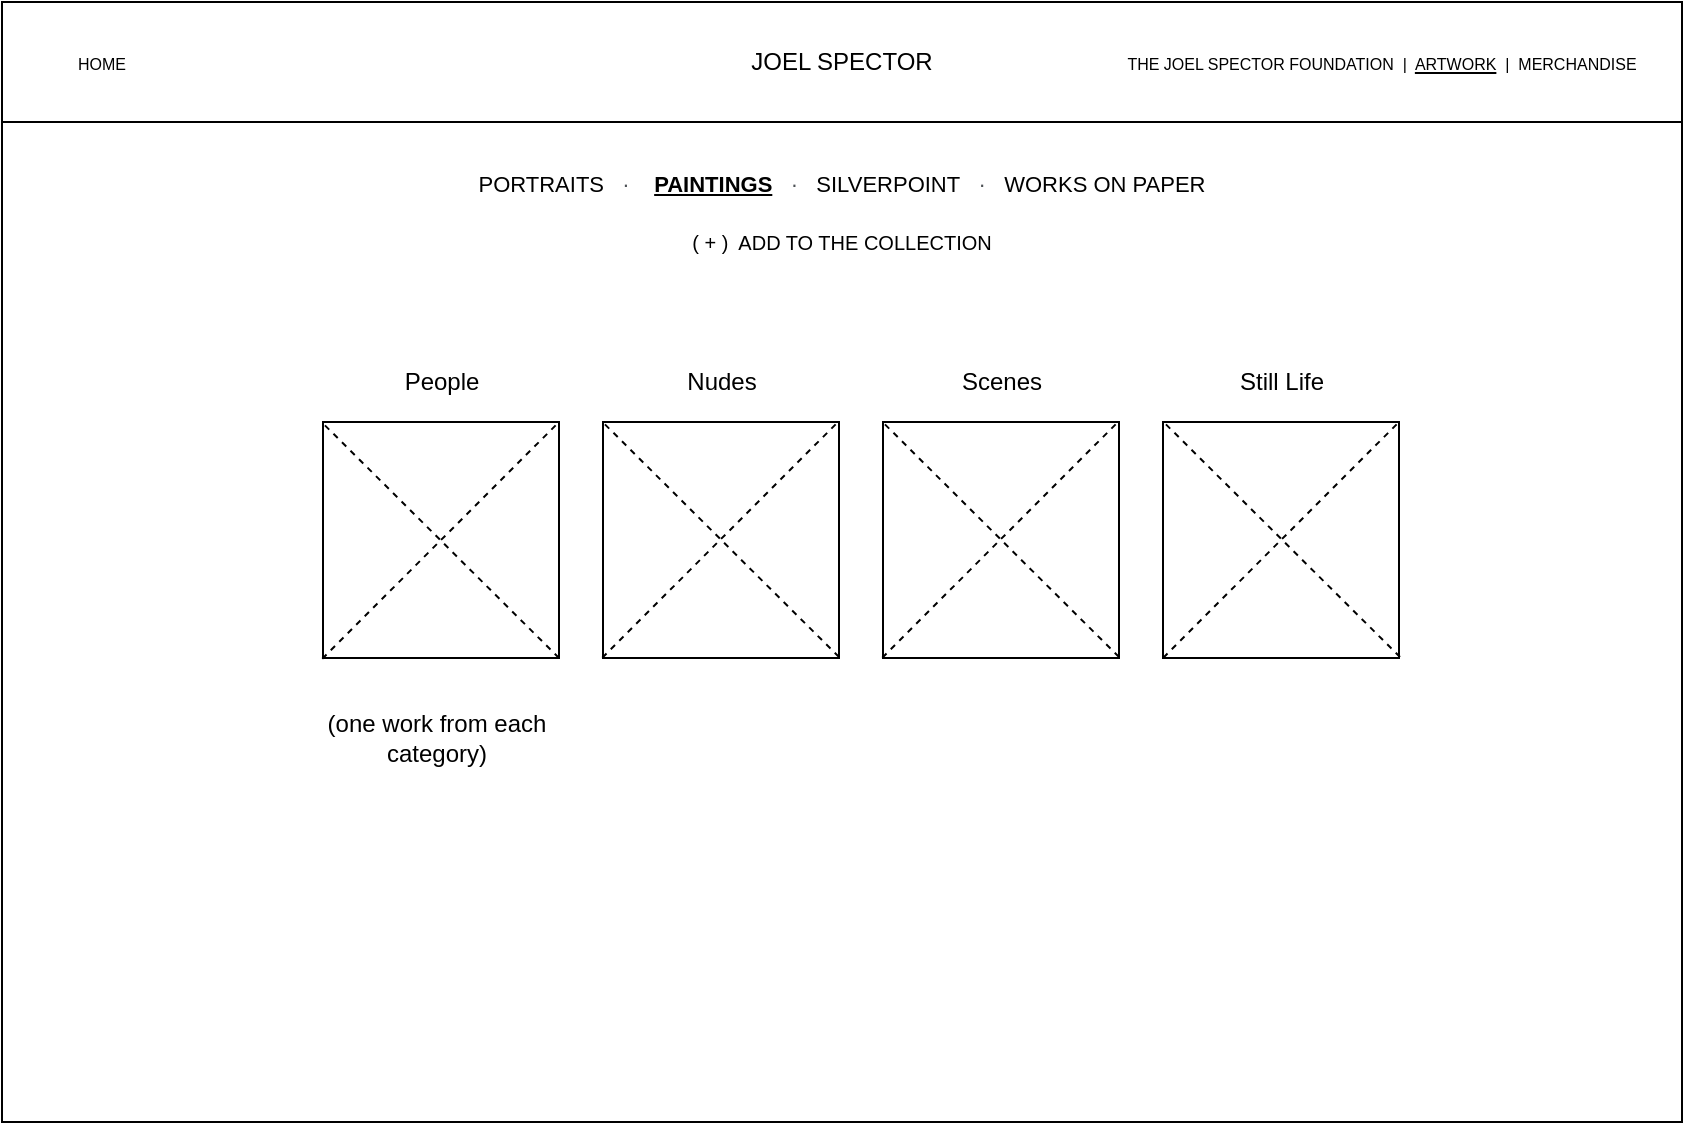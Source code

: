 <mxfile version="11.2.5" type="device" pages="1"><diagram id="7JfKd21CSEncSJBOr93t" name="Page-1"><mxGraphModel dx="755" dy="620" grid="1" gridSize="10" guides="1" tooltips="1" connect="1" arrows="1" fold="1" page="1" pageScale="1" pageWidth="1100" pageHeight="850" math="0" shadow="0"><root><mxCell id="0"/><mxCell id="1" parent="0"/><mxCell id="WOnNKZuKjgpSHc_MgAGr-1" value="" style="rounded=0;whiteSpace=wrap;html=1;" vertex="1" parent="1"><mxGeometry x="120" y="80" width="840" height="560" as="geometry"/></mxCell><mxCell id="WOnNKZuKjgpSHc_MgAGr-2" value="JOEL SPECTOR" style="rounded=0;whiteSpace=wrap;html=1;" vertex="1" parent="1"><mxGeometry x="120" y="80" width="840" height="60" as="geometry"/></mxCell><mxCell id="WOnNKZuKjgpSHc_MgAGr-3" value="&lt;font style=&quot;font-size: 8px&quot;&gt;HOME&lt;/font&gt;" style="text;html=1;strokeColor=none;fillColor=none;align=center;verticalAlign=middle;whiteSpace=wrap;rounded=0;" vertex="1" parent="1"><mxGeometry x="150" y="100" width="40" height="20" as="geometry"/></mxCell><mxCell id="WOnNKZuKjgpSHc_MgAGr-4" value="&lt;font style=&quot;font-size: 8px&quot;&gt;THE JOEL SPECTOR FOUNDATION&amp;nbsp; |&amp;nbsp; &lt;u&gt;ARTWORK&lt;/u&gt;&amp;nbsp; |&amp;nbsp; MERCHANDISE&lt;/font&gt;" style="text;html=1;strokeColor=none;fillColor=none;align=center;verticalAlign=middle;whiteSpace=wrap;rounded=0;" vertex="1" parent="1"><mxGeometry x="660" y="100" width="300" height="20" as="geometry"/></mxCell><mxCell id="WOnNKZuKjgpSHc_MgAGr-5" value="&lt;font style=&quot;font-size: 11px&quot;&gt;&lt;font style=&quot;font-size: 11px&quot; face=&quot;Helvetica&quot;&gt;PORTRAITS&amp;nbsp; &amp;nbsp;&lt;span style=&quot;color: rgb(77 , 81 , 86) ; text-align: left ; background-color: rgb(255 , 255 , 255)&quot;&gt;·&amp;nbsp; &amp;nbsp;&lt;/span&gt;&amp;nbsp;&lt;u&gt;&lt;b&gt;PAINTINGS&lt;/b&gt;&lt;/u&gt;&amp;nbsp; &amp;nbsp;&lt;span style=&quot;color: rgb(77 , 81 , 86) ; text-align: left ; background-color: rgb(255 , 255 , 255)&quot;&gt;·&lt;/span&gt;&amp;nbsp; &amp;nbsp;SILVERPOINT&amp;nbsp; &amp;nbsp;&lt;span style=&quot;color: rgb(77 , 81 , 86) ; text-align: left ; background-color: rgb(255 , 255 , 255)&quot;&gt;·&lt;/span&gt;&amp;nbsp; &amp;nbsp;WORKS ON PAPER&lt;br&gt;&lt;br&gt;&lt;/font&gt;&lt;font style=&quot;font-size: 10px&quot; face=&quot;Helvetica&quot;&gt;( + )&amp;nbsp; ADD TO THE COLLECTION&lt;/font&gt;&lt;/font&gt;" style="text;html=1;strokeColor=none;fillColor=none;align=center;verticalAlign=middle;whiteSpace=wrap;rounded=0;fontFamily=ROBOTO;" vertex="1" parent="1"><mxGeometry x="120" y="160" width="840" height="50" as="geometry"/></mxCell><mxCell id="WOnNKZuKjgpSHc_MgAGr-6" value="" style="whiteSpace=wrap;html=1;aspect=fixed;" vertex="1" parent="1"><mxGeometry x="280.5" y="290" width="118" height="118" as="geometry"/></mxCell><mxCell id="WOnNKZuKjgpSHc_MgAGr-7" value="" style="endArrow=none;dashed=1;html=1;entryX=0.997;entryY=0.003;entryDx=0;entryDy=0;entryPerimeter=0;exitX=-0.003;exitY=1.003;exitDx=0;exitDy=0;exitPerimeter=0;" edge="1" parent="1" source="WOnNKZuKjgpSHc_MgAGr-6" target="WOnNKZuKjgpSHc_MgAGr-6"><mxGeometry width="50" height="50" relative="1" as="geometry"><mxPoint x="520" y="440" as="sourcePoint"/><mxPoint x="570" y="390" as="targetPoint"/></mxGeometry></mxCell><mxCell id="WOnNKZuKjgpSHc_MgAGr-8" value="" style="endArrow=none;dashed=1;html=1;entryX=-0.003;entryY=0.003;entryDx=0;entryDy=0;entryPerimeter=0;exitX=1;exitY=1;exitDx=0;exitDy=0;exitPerimeter=0;" edge="1" parent="1" source="WOnNKZuKjgpSHc_MgAGr-6" target="WOnNKZuKjgpSHc_MgAGr-6"><mxGeometry width="50" height="50" relative="1" as="geometry"><mxPoint x="530" y="450" as="sourcePoint"/><mxPoint x="580" y="400" as="targetPoint"/></mxGeometry></mxCell><mxCell id="WOnNKZuKjgpSHc_MgAGr-9" value="(one work from each category)" style="text;html=1;strokeColor=none;fillColor=none;align=center;verticalAlign=middle;whiteSpace=wrap;rounded=0;" vertex="1" parent="1"><mxGeometry x="280" y="420" width="115" height="56" as="geometry"/></mxCell><mxCell id="WOnNKZuKjgpSHc_MgAGr-11" value="" style="whiteSpace=wrap;html=1;aspect=fixed;" vertex="1" parent="1"><mxGeometry x="420.5" y="290" width="118" height="118" as="geometry"/></mxCell><mxCell id="WOnNKZuKjgpSHc_MgAGr-12" value="" style="whiteSpace=wrap;html=1;aspect=fixed;" vertex="1" parent="1"><mxGeometry x="560.5" y="290" width="118" height="118" as="geometry"/></mxCell><mxCell id="WOnNKZuKjgpSHc_MgAGr-13" value="" style="whiteSpace=wrap;html=1;aspect=fixed;" vertex="1" parent="1"><mxGeometry x="700.5" y="290" width="118" height="118" as="geometry"/></mxCell><mxCell id="WOnNKZuKjgpSHc_MgAGr-14" value="People" style="text;html=1;strokeColor=none;fillColor=none;align=center;verticalAlign=middle;whiteSpace=wrap;rounded=0;" vertex="1" parent="1"><mxGeometry x="320" y="260" width="40" height="20" as="geometry"/></mxCell><mxCell id="WOnNKZuKjgpSHc_MgAGr-15" value="Nudes" style="text;html=1;strokeColor=none;fillColor=none;align=center;verticalAlign=middle;whiteSpace=wrap;rounded=0;" vertex="1" parent="1"><mxGeometry x="459.5" y="260" width="40" height="20" as="geometry"/></mxCell><mxCell id="WOnNKZuKjgpSHc_MgAGr-16" value="Scenes" style="text;html=1;strokeColor=none;fillColor=none;align=center;verticalAlign=middle;whiteSpace=wrap;rounded=0;" vertex="1" parent="1"><mxGeometry x="599.5" y="260" width="40" height="20" as="geometry"/></mxCell><mxCell id="WOnNKZuKjgpSHc_MgAGr-17" value="Still Life" style="text;html=1;strokeColor=none;fillColor=none;align=center;verticalAlign=middle;whiteSpace=wrap;rounded=0;" vertex="1" parent="1"><mxGeometry x="730" y="260" width="60" height="20" as="geometry"/></mxCell><mxCell id="WOnNKZuKjgpSHc_MgAGr-18" value="" style="endArrow=none;dashed=1;html=1;entryX=-0.003;entryY=0.003;entryDx=0;entryDy=0;entryPerimeter=0;exitX=1;exitY=1;exitDx=0;exitDy=0;exitPerimeter=0;" edge="1" parent="1"><mxGeometry width="50" height="50" relative="1" as="geometry"><mxPoint x="538.5" y="407.5" as="sourcePoint"/><mxPoint x="420.146" y="289.854" as="targetPoint"/></mxGeometry></mxCell><mxCell id="WOnNKZuKjgpSHc_MgAGr-19" value="" style="endArrow=none;dashed=1;html=1;entryX=0.997;entryY=0.003;entryDx=0;entryDy=0;entryPerimeter=0;exitX=-0.003;exitY=1.003;exitDx=0;exitDy=0;exitPerimeter=0;" edge="1" parent="1"><mxGeometry width="50" height="50" relative="1" as="geometry"><mxPoint x="420.146" y="407.854" as="sourcePoint"/><mxPoint x="538.146" y="289.854" as="targetPoint"/></mxGeometry></mxCell><mxCell id="WOnNKZuKjgpSHc_MgAGr-20" value="" style="endArrow=none;dashed=1;html=1;entryX=-0.003;entryY=0.003;entryDx=0;entryDy=0;entryPerimeter=0;exitX=1;exitY=1;exitDx=0;exitDy=0;exitPerimeter=0;" edge="1" parent="1"><mxGeometry width="50" height="50" relative="1" as="geometry"><mxPoint x="678.5" y="407.5" as="sourcePoint"/><mxPoint x="560.146" y="289.854" as="targetPoint"/></mxGeometry></mxCell><mxCell id="WOnNKZuKjgpSHc_MgAGr-21" value="" style="endArrow=none;dashed=1;html=1;entryX=0.997;entryY=0.003;entryDx=0;entryDy=0;entryPerimeter=0;exitX=-0.003;exitY=1.003;exitDx=0;exitDy=0;exitPerimeter=0;" edge="1" parent="1"><mxGeometry width="50" height="50" relative="1" as="geometry"><mxPoint x="560.146" y="407.854" as="sourcePoint"/><mxPoint x="678.146" y="289.854" as="targetPoint"/></mxGeometry></mxCell><mxCell id="WOnNKZuKjgpSHc_MgAGr-25" value="" style="endArrow=none;dashed=1;html=1;entryX=-0.003;entryY=0.003;entryDx=0;entryDy=0;entryPerimeter=0;exitX=1;exitY=1;exitDx=0;exitDy=0;exitPerimeter=0;" edge="1" parent="1"><mxGeometry width="50" height="50" relative="1" as="geometry"><mxPoint x="819.0" y="407.5" as="sourcePoint"/><mxPoint x="700.646" y="289.854" as="targetPoint"/></mxGeometry></mxCell><mxCell id="WOnNKZuKjgpSHc_MgAGr-26" value="" style="endArrow=none;dashed=1;html=1;entryX=0.997;entryY=0.003;entryDx=0;entryDy=0;entryPerimeter=0;exitX=-0.003;exitY=1.003;exitDx=0;exitDy=0;exitPerimeter=0;" edge="1" parent="1"><mxGeometry width="50" height="50" relative="1" as="geometry"><mxPoint x="700.646" y="407.854" as="sourcePoint"/><mxPoint x="818.646" y="289.854" as="targetPoint"/></mxGeometry></mxCell></root></mxGraphModel></diagram></mxfile>